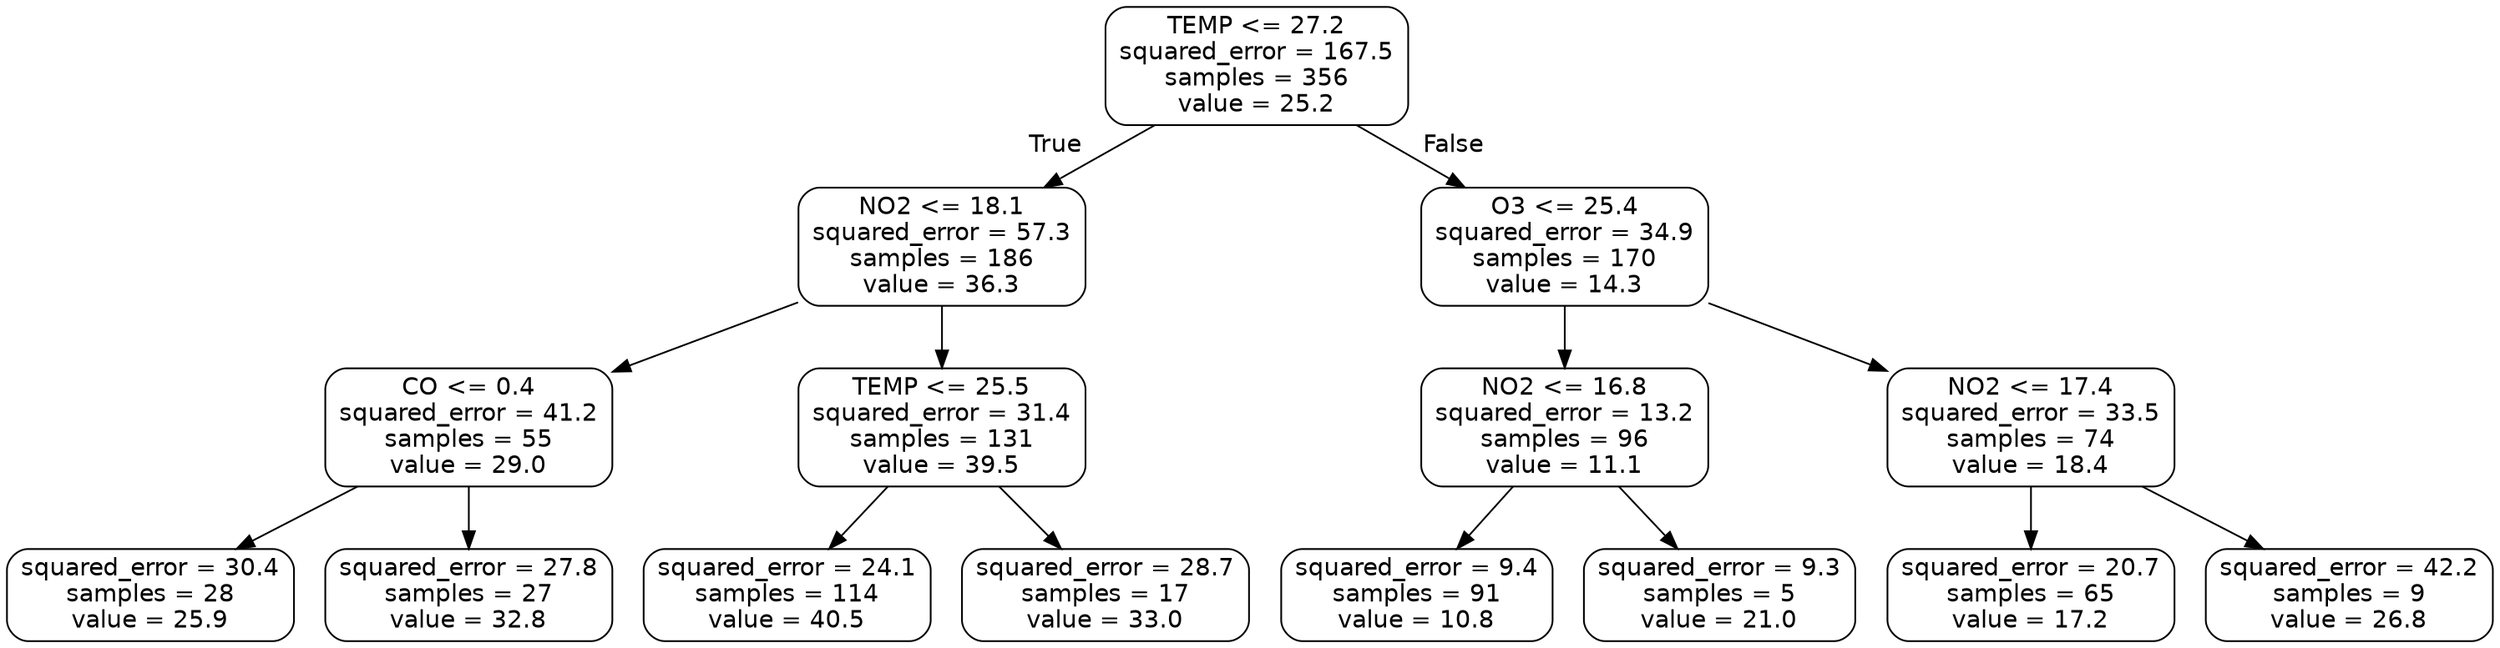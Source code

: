 digraph Tree {
node [shape=box, style="rounded", color="black", fontname="helvetica"] ;
edge [fontname="helvetica"] ;
0 [label="TEMP <= 27.2\nsquared_error = 167.5\nsamples = 356\nvalue = 25.2"] ;
1 [label="NO2 <= 18.1\nsquared_error = 57.3\nsamples = 186\nvalue = 36.3"] ;
0 -> 1 [labeldistance=2.5, labelangle=45, headlabel="True"] ;
2 [label="CO <= 0.4\nsquared_error = 41.2\nsamples = 55\nvalue = 29.0"] ;
1 -> 2 ;
3 [label="squared_error = 30.4\nsamples = 28\nvalue = 25.9"] ;
2 -> 3 ;
4 [label="squared_error = 27.8\nsamples = 27\nvalue = 32.8"] ;
2 -> 4 ;
5 [label="TEMP <= 25.5\nsquared_error = 31.4\nsamples = 131\nvalue = 39.5"] ;
1 -> 5 ;
6 [label="squared_error = 24.1\nsamples = 114\nvalue = 40.5"] ;
5 -> 6 ;
7 [label="squared_error = 28.7\nsamples = 17\nvalue = 33.0"] ;
5 -> 7 ;
8 [label="O3 <= 25.4\nsquared_error = 34.9\nsamples = 170\nvalue = 14.3"] ;
0 -> 8 [labeldistance=2.5, labelangle=-45, headlabel="False"] ;
9 [label="NO2 <= 16.8\nsquared_error = 13.2\nsamples = 96\nvalue = 11.1"] ;
8 -> 9 ;
10 [label="squared_error = 9.4\nsamples = 91\nvalue = 10.8"] ;
9 -> 10 ;
11 [label="squared_error = 9.3\nsamples = 5\nvalue = 21.0"] ;
9 -> 11 ;
12 [label="NO2 <= 17.4\nsquared_error = 33.5\nsamples = 74\nvalue = 18.4"] ;
8 -> 12 ;
13 [label="squared_error = 20.7\nsamples = 65\nvalue = 17.2"] ;
12 -> 13 ;
14 [label="squared_error = 42.2\nsamples = 9\nvalue = 26.8"] ;
12 -> 14 ;
}